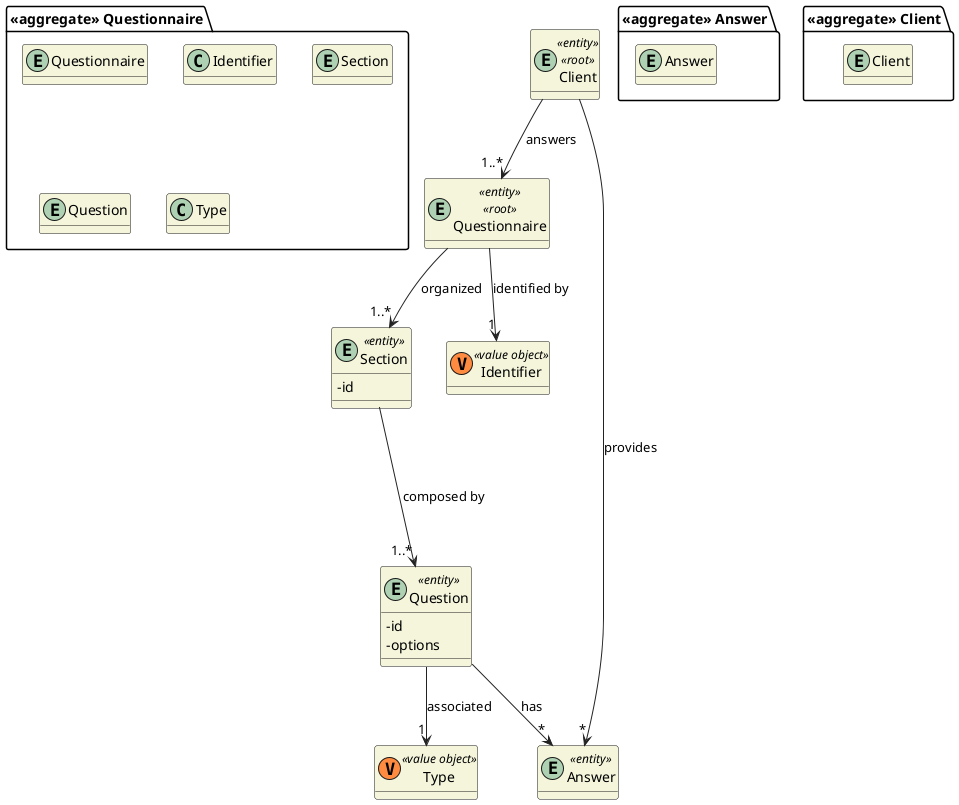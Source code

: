 @startuml

skinparam classAttributeIconSize 0
hide empty attributes
skinparam classBackgroundColor beige
skinparam ArrowColor #222222

package "<<aggregate>> Answer" {
    entity Answer
}

package "<<aggregate>> Questionnaire" {
    entity Questionnaire
    class Identifier
    entity Section
    entity Question
    class Type
}

entity Questionnaire <<entity>> <<root>> {

}

class Identifier <<(V,#FF8B40) value object>>
entity Section <<entity>> {
- id
}
entity Question <<entity>> {
- id
- options
}
entity Answer <<entity>> {
}
class Type <<(V,#FF8B40) value object>>

Questionnaire --> "1" Identifier : identified by
Questionnaire --> "1..*" Section : organized
Section ---> "1..*" Question: composed by
Question --> "1" Type: associated
Question--> "*" Answer : has

package "<<aggregate>> Client" {
    entity Client
}

entity Client <<entity>> <<root>> {

}

Client --> "1..*" Questionnaire : answers
Client --> "*" Answer: provides

@enduml